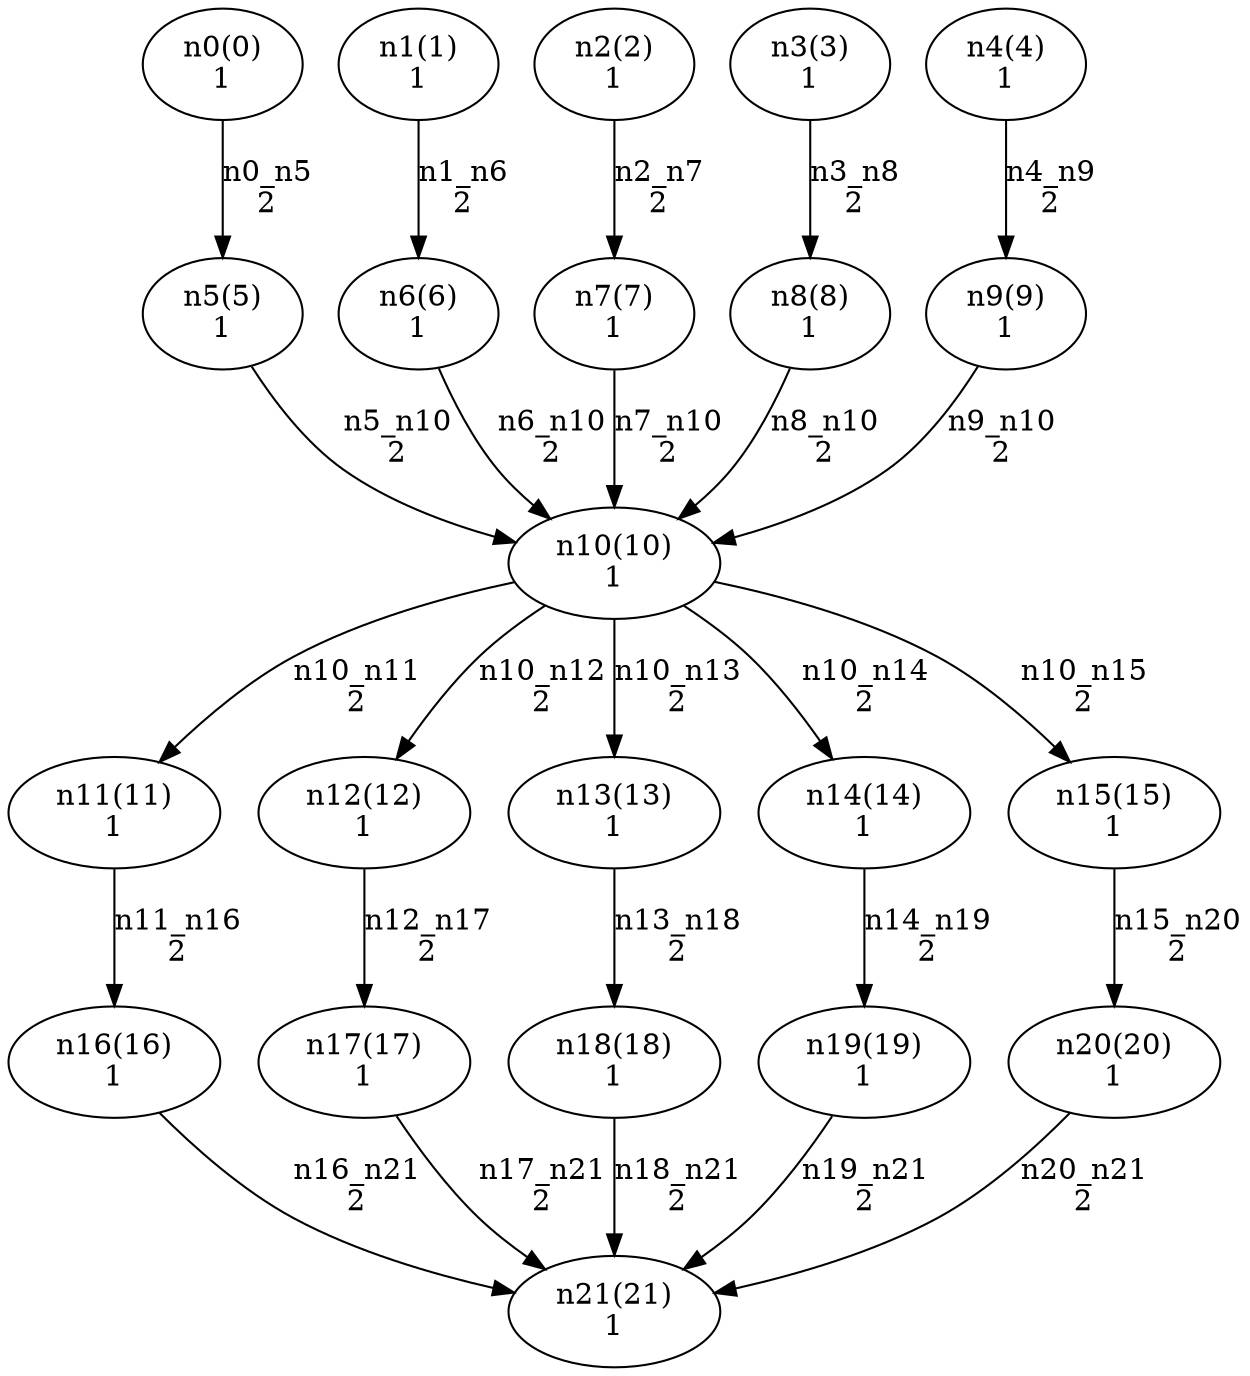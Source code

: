 digraph test_0 {
    size="28,40";
    n0 [ label="n0(0)\n1" ];
    n5 [ label="n5(5)\n1" ];
    n1 [ label="n1(1)\n1" ];
    n6 [ label="n6(6)\n1" ];
    n2 [ label="n2(2)\n1" ];
    n7 [ label="n7(7)\n1" ];
    n3 [ label="n3(3)\n1" ];
    n8 [ label="n8(8)\n1" ];
    n4 [ label="n4(4)\n1" ];
    n9 [ label="n9(9)\n1" ];
    n10 [ label="n10(10)\n1" ];
    n11 [ label="n11(11)\n1" ];
    n12 [ label="n12(12)\n1" ];
    n13 [ label="n13(13)\n1" ];
    n14 [ label="n14(14)\n1" ];
    n15 [ label="n15(15)\n1" ];
    n16 [ label="n16(16)\n1" ];
    n17 [ label="n17(17)\n1" ];
    n18 [ label="n18(18)\n1" ];
    n19 [ label="n19(19)\n1" ];
    n20 [ label="n20(20)\n1" ];
    n21 [ label="n21(21)\n1" ];

    n0 -> n5 [ label="n0_n5\n2" ];
    n1 -> n6 [ label="n1_n6\n2" ];
    n2 -> n7 [ label="n2_n7\n2" ];
    n3 -> n8 [ label="n3_n8\n2" ];
    n4 -> n9 [ label="n4_n9\n2" ];
    n5 -> n10 [ label="n5_n10\n2" ];
    n6 -> n10 [ label="n6_n10\n2" ];
    n7 -> n10 [ label="n7_n10\n2" ];
    n8 -> n10 [ label="n8_n10\n2" ];
    n9 -> n10 [ label="n9_n10\n2" ];
    n10 -> n11 [ label="n10_n11\n2" ];
    n10 -> n12 [ label="n10_n12\n2" ];
    n10 -> n13 [ label="n10_n13\n2" ];
    n10 -> n14 [ label="n10_n14\n2" ];
    n10 -> n15 [ label="n10_n15\n2" ];
    n11 -> n16 [ label="n11_n16\n2" ];
    n12 -> n17 [ label="n12_n17\n2" ];
    n13 -> n18 [ label="n13_n18\n2" ];
    n14 -> n19 [ label="n14_n19\n2" ];
    n15 -> n20 [ label="n15_n20\n2" ];
    n16 -> n21 [ label="n16_n21\n2" ];
    n17 -> n21 [ label="n17_n21\n2" ];
    n18 -> n21 [ label="n18_n21\n2" ];
    n19 -> n21 [ label="n19_n21\n2" ];
    n20 -> n21 [ label="n20_n21\n2" ];
}
